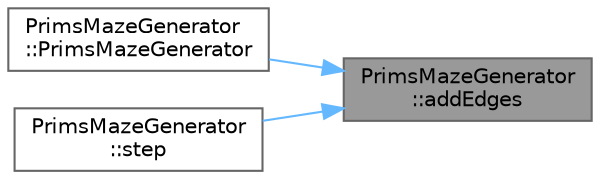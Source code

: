digraph "PrimsMazeGenerator::addEdges"
{
 // LATEX_PDF_SIZE
  bgcolor="transparent";
  edge [fontname=Helvetica,fontsize=10,labelfontname=Helvetica,labelfontsize=10];
  node [fontname=Helvetica,fontsize=10,shape=box,height=0.2,width=0.4];
  rankdir="RL";
  Node1 [id="Node000001",label="PrimsMazeGenerator\l::addEdges",height=0.2,width=0.4,color="gray40", fillcolor="grey60", style="filled", fontcolor="black",tooltip=" "];
  Node1 -> Node2 [id="edge1_Node000001_Node000002",dir="back",color="steelblue1",style="solid",tooltip=" "];
  Node2 [id="Node000002",label="PrimsMazeGenerator\l::PrimsMazeGenerator",height=0.2,width=0.4,color="grey40", fillcolor="white", style="filled",URL="$class_prims_maze_generator.html#a9327ea717038212a5505748577a80702",tooltip=" "];
  Node1 -> Node3 [id="edge2_Node000001_Node000003",dir="back",color="steelblue1",style="solid",tooltip=" "];
  Node3 [id="Node000003",label="PrimsMazeGenerator\l::step",height=0.2,width=0.4,color="grey40", fillcolor="white", style="filled",URL="$class_prims_maze_generator.html#a611b549ec33c324257d3aa87f75b4c6a",tooltip=" "];
}

